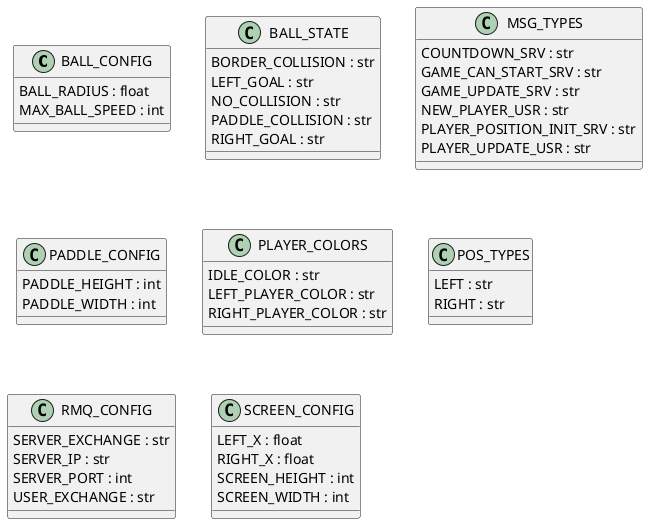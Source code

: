 @startuml classes
set namespaceSeparator none
class "BALL_CONFIG" as Utility.config.BALL_CONFIG {
  BALL_RADIUS : float
  MAX_BALL_SPEED : int
}
class "BALL_STATE" as Utility.config.BALL_STATE {
  BORDER_COLLISION : str
  LEFT_GOAL : str
  NO_COLLISION : str
  PADDLE_COLLISION : str
  RIGHT_GOAL : str
}
class "MSG_TYPES" as Utility.config.MSG_TYPES {
  COUNTDOWN_SRV : str
  GAME_CAN_START_SRV : str
  GAME_UPDATE_SRV : str
  NEW_PLAYER_USR : str
  PLAYER_POSITION_INIT_SRV : str
  PLAYER_UPDATE_USR : str
}
class "PADDLE_CONFIG" as Utility.config.PADDLE_CONFIG {
  PADDLE_HEIGHT : int
  PADDLE_WIDTH : int
}
class "PLAYER_COLORS" as Utility.config.PLAYER_COLORS {
  IDLE_COLOR : str
  LEFT_PLAYER_COLOR : str
  RIGHT_PLAYER_COLOR : str
}
class "POS_TYPES" as Utility.config.POS_TYPES {
  LEFT : str
  RIGHT : str
}
class "RMQ_CONFIG" as Utility.config.RMQ_CONFIG {
  SERVER_EXCHANGE : str
  SERVER_IP : str
  SERVER_PORT : int
  USER_EXCHANGE : str
}
class "SCREEN_CONFIG" as Utility.config.SCREEN_CONFIG {
  LEFT_X : float
  RIGHT_X : float
  SCREEN_HEIGHT : int
  SCREEN_WIDTH : int
}
@enduml
